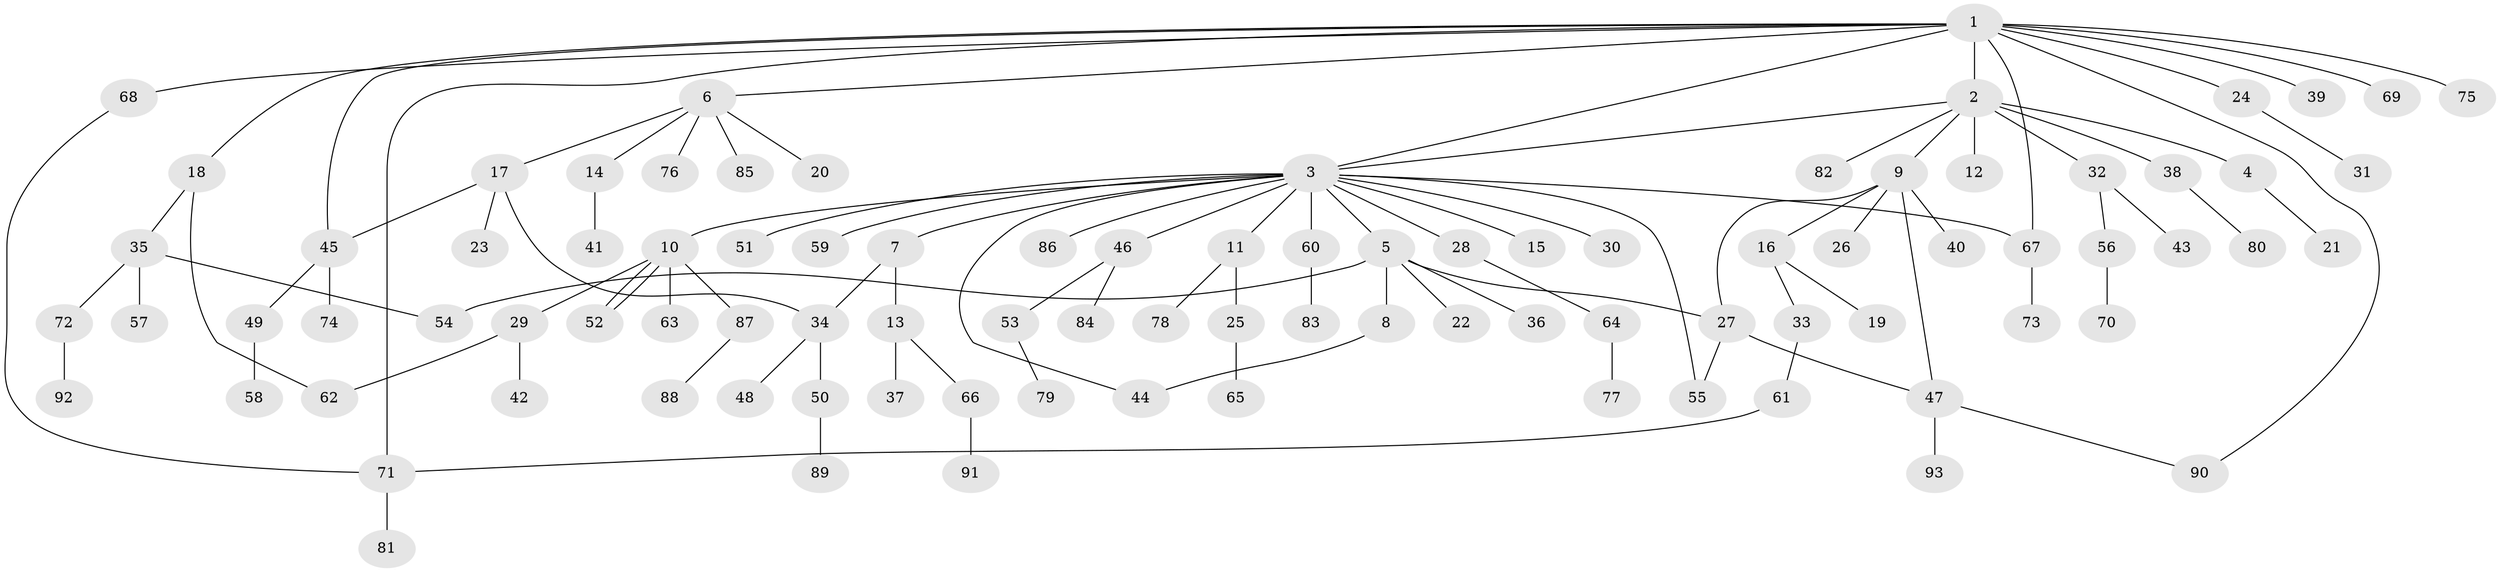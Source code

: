 // coarse degree distribution, {12: 0.014925373134328358, 8: 0.014925373134328358, 18: 0.014925373134328358, 2: 0.2537313432835821, 5: 0.029850746268656716, 7: 0.014925373134328358, 6: 0.029850746268656716, 1: 0.5373134328358209, 3: 0.07462686567164178, 4: 0.014925373134328358}
// Generated by graph-tools (version 1.1) at 2025/51/02/27/25 19:51:56]
// undirected, 93 vertices, 106 edges
graph export_dot {
graph [start="1"]
  node [color=gray90,style=filled];
  1;
  2;
  3;
  4;
  5;
  6;
  7;
  8;
  9;
  10;
  11;
  12;
  13;
  14;
  15;
  16;
  17;
  18;
  19;
  20;
  21;
  22;
  23;
  24;
  25;
  26;
  27;
  28;
  29;
  30;
  31;
  32;
  33;
  34;
  35;
  36;
  37;
  38;
  39;
  40;
  41;
  42;
  43;
  44;
  45;
  46;
  47;
  48;
  49;
  50;
  51;
  52;
  53;
  54;
  55;
  56;
  57;
  58;
  59;
  60;
  61;
  62;
  63;
  64;
  65;
  66;
  67;
  68;
  69;
  70;
  71;
  72;
  73;
  74;
  75;
  76;
  77;
  78;
  79;
  80;
  81;
  82;
  83;
  84;
  85;
  86;
  87;
  88;
  89;
  90;
  91;
  92;
  93;
  1 -- 2;
  1 -- 3;
  1 -- 6;
  1 -- 18;
  1 -- 24;
  1 -- 39;
  1 -- 45;
  1 -- 67;
  1 -- 68;
  1 -- 69;
  1 -- 71;
  1 -- 75;
  1 -- 90;
  2 -- 3;
  2 -- 4;
  2 -- 9;
  2 -- 12;
  2 -- 32;
  2 -- 38;
  2 -- 82;
  3 -- 5;
  3 -- 7;
  3 -- 10;
  3 -- 11;
  3 -- 15;
  3 -- 28;
  3 -- 30;
  3 -- 44;
  3 -- 46;
  3 -- 51;
  3 -- 55;
  3 -- 59;
  3 -- 60;
  3 -- 67;
  3 -- 86;
  4 -- 21;
  5 -- 8;
  5 -- 22;
  5 -- 27;
  5 -- 36;
  5 -- 54;
  6 -- 14;
  6 -- 17;
  6 -- 20;
  6 -- 76;
  6 -- 85;
  7 -- 13;
  7 -- 34;
  8 -- 44;
  9 -- 16;
  9 -- 26;
  9 -- 27;
  9 -- 40;
  9 -- 47;
  10 -- 29;
  10 -- 52;
  10 -- 52;
  10 -- 63;
  10 -- 87;
  11 -- 25;
  11 -- 78;
  13 -- 37;
  13 -- 66;
  14 -- 41;
  16 -- 19;
  16 -- 33;
  17 -- 23;
  17 -- 34;
  17 -- 45;
  18 -- 35;
  18 -- 62;
  24 -- 31;
  25 -- 65;
  27 -- 47;
  27 -- 55;
  28 -- 64;
  29 -- 42;
  29 -- 62;
  32 -- 43;
  32 -- 56;
  33 -- 61;
  34 -- 48;
  34 -- 50;
  35 -- 54;
  35 -- 57;
  35 -- 72;
  38 -- 80;
  45 -- 49;
  45 -- 74;
  46 -- 53;
  46 -- 84;
  47 -- 90;
  47 -- 93;
  49 -- 58;
  50 -- 89;
  53 -- 79;
  56 -- 70;
  60 -- 83;
  61 -- 71;
  64 -- 77;
  66 -- 91;
  67 -- 73;
  68 -- 71;
  71 -- 81;
  72 -- 92;
  87 -- 88;
}

